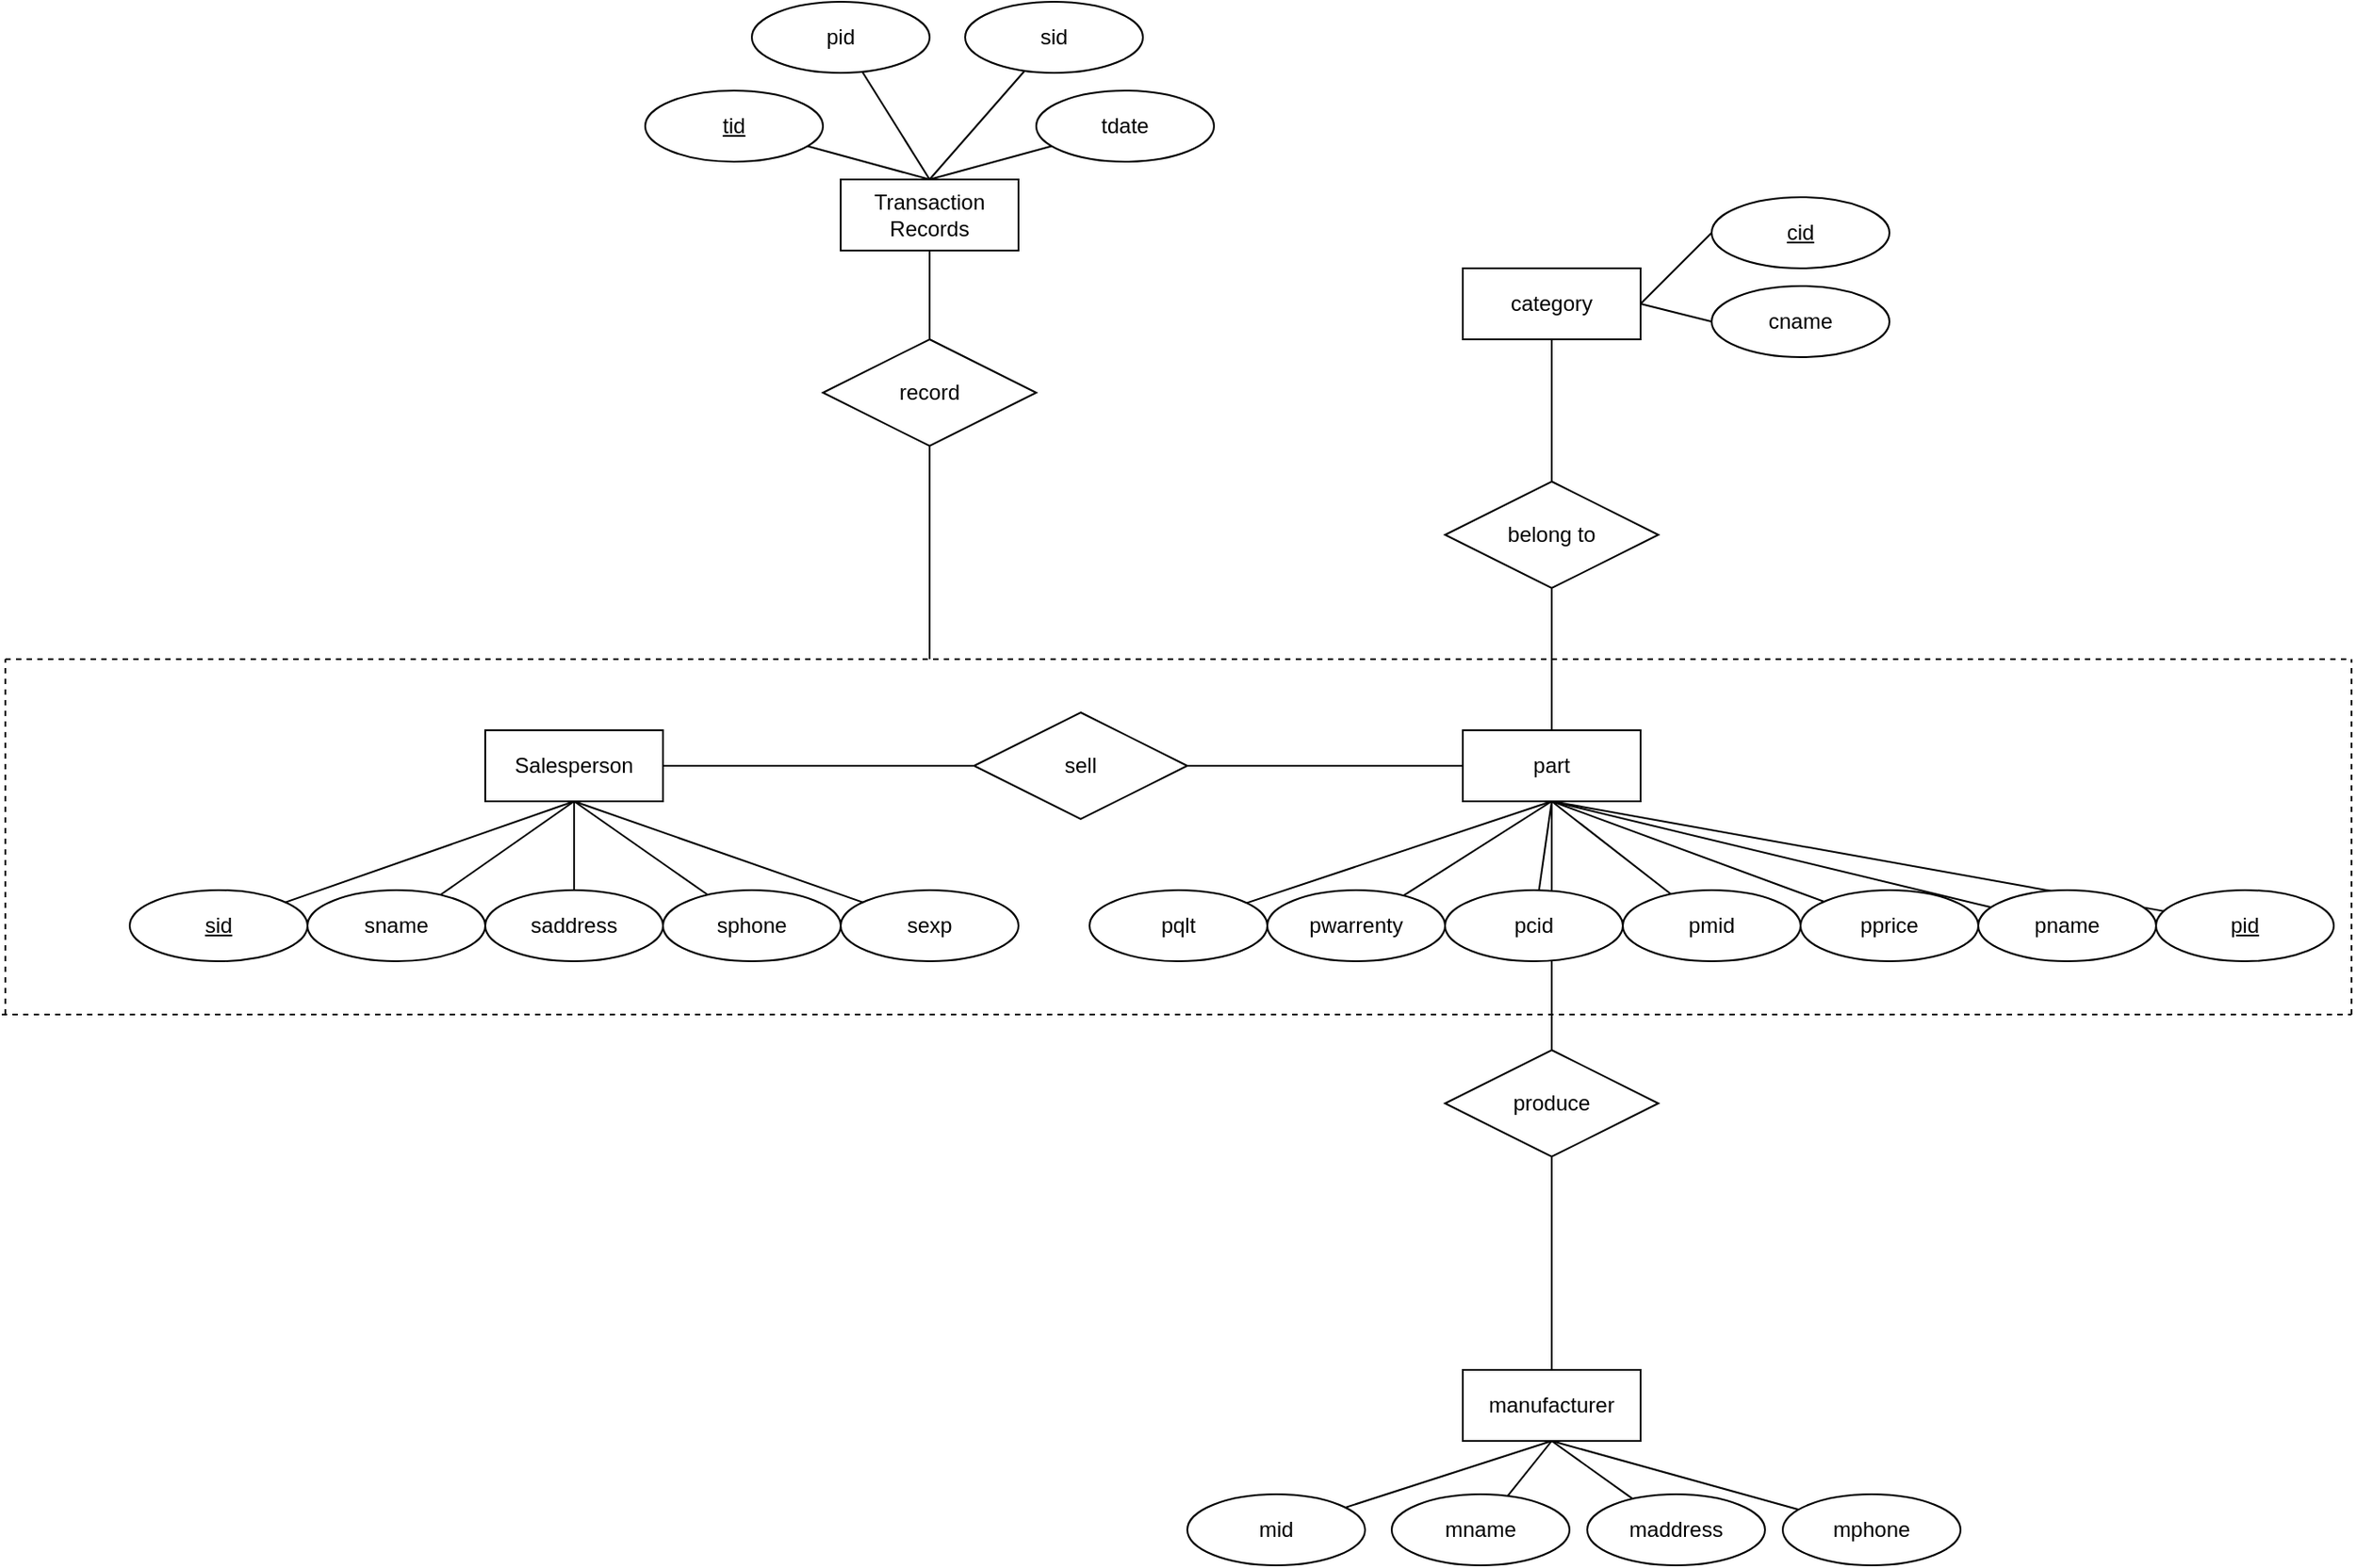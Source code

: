 <mxfile version="20.5.1" type="github">
  <diagram id="PAe3UoUXBNtSbx9W9z1V" name="Page-1">
    <mxGraphModel dx="1632" dy="1568" grid="1" gridSize="10" guides="1" tooltips="1" connect="1" arrows="1" fold="1" page="1" pageScale="1" pageWidth="850" pageHeight="1100" math="0" shadow="0">
      <root>
        <mxCell id="0" />
        <mxCell id="1" parent="0" />
        <mxCell id="-Ta_05bqoG0xjYSXqe8Y-103" style="edgeStyle=none;rounded=0;orthogonalLoop=1;jettySize=auto;html=1;endArrow=none;endFill=0;" edge="1" parent="1" source="-Ta_05bqoG0xjYSXqe8Y-16" target="-Ta_05bqoG0xjYSXqe8Y-47">
          <mxGeometry relative="1" as="geometry" />
        </mxCell>
        <mxCell id="-Ta_05bqoG0xjYSXqe8Y-16" value="Transaction Records" style="whiteSpace=wrap;html=1;align=center;" vertex="1" parent="1">
          <mxGeometry x="350" y="50" width="100" height="40" as="geometry" />
        </mxCell>
        <mxCell id="-Ta_05bqoG0xjYSXqe8Y-22" style="edgeStyle=none;rounded=0;orthogonalLoop=1;jettySize=auto;html=1;entryX=0.5;entryY=0;entryDx=0;entryDy=0;endArrow=none;endFill=0;" edge="1" parent="1" source="-Ta_05bqoG0xjYSXqe8Y-17" target="-Ta_05bqoG0xjYSXqe8Y-16">
          <mxGeometry relative="1" as="geometry" />
        </mxCell>
        <mxCell id="-Ta_05bqoG0xjYSXqe8Y-17" value="&lt;u&gt;tid&lt;/u&gt;" style="ellipse;whiteSpace=wrap;html=1;align=center;" vertex="1" parent="1">
          <mxGeometry x="240" width="100" height="40" as="geometry" />
        </mxCell>
        <mxCell id="-Ta_05bqoG0xjYSXqe8Y-29" style="edgeStyle=none;rounded=0;orthogonalLoop=1;jettySize=auto;html=1;entryX=0.5;entryY=0;entryDx=0;entryDy=0;endArrow=none;endFill=0;" edge="1" parent="1" source="-Ta_05bqoG0xjYSXqe8Y-18" target="-Ta_05bqoG0xjYSXqe8Y-16">
          <mxGeometry relative="1" as="geometry" />
        </mxCell>
        <mxCell id="-Ta_05bqoG0xjYSXqe8Y-18" value="pid" style="ellipse;whiteSpace=wrap;html=1;align=center;" vertex="1" parent="1">
          <mxGeometry x="300" y="-50" width="100" height="40" as="geometry" />
        </mxCell>
        <mxCell id="-Ta_05bqoG0xjYSXqe8Y-31" style="edgeStyle=none;rounded=0;orthogonalLoop=1;jettySize=auto;html=1;endArrow=none;endFill=0;entryX=0.5;entryY=0;entryDx=0;entryDy=0;" edge="1" parent="1" source="-Ta_05bqoG0xjYSXqe8Y-19" target="-Ta_05bqoG0xjYSXqe8Y-16">
          <mxGeometry relative="1" as="geometry">
            <mxPoint x="416.518" y="31.123" as="targetPoint" />
          </mxGeometry>
        </mxCell>
        <mxCell id="-Ta_05bqoG0xjYSXqe8Y-19" value="sid" style="ellipse;whiteSpace=wrap;html=1;align=center;" vertex="1" parent="1">
          <mxGeometry x="420" y="-50" width="100" height="40" as="geometry" />
        </mxCell>
        <mxCell id="-Ta_05bqoG0xjYSXqe8Y-32" style="edgeStyle=none;rounded=0;orthogonalLoop=1;jettySize=auto;html=1;endArrow=none;endFill=0;" edge="1" parent="1" source="-Ta_05bqoG0xjYSXqe8Y-21">
          <mxGeometry relative="1" as="geometry">
            <mxPoint x="400" y="50" as="targetPoint" />
          </mxGeometry>
        </mxCell>
        <mxCell id="-Ta_05bqoG0xjYSXqe8Y-21" value="tdate" style="ellipse;whiteSpace=wrap;html=1;align=center;" vertex="1" parent="1">
          <mxGeometry x="460" width="100" height="40" as="geometry" />
        </mxCell>
        <mxCell id="-Ta_05bqoG0xjYSXqe8Y-34" value="" style="endArrow=none;dashed=1;html=1;rounded=0;" edge="1" parent="1">
          <mxGeometry width="50" height="50" relative="1" as="geometry">
            <mxPoint x="-120" y="320" as="sourcePoint" />
            <mxPoint x="1200" y="320" as="targetPoint" />
          </mxGeometry>
        </mxCell>
        <mxCell id="-Ta_05bqoG0xjYSXqe8Y-109" style="edgeStyle=none;rounded=0;orthogonalLoop=1;jettySize=auto;html=1;entryX=0;entryY=0.5;entryDx=0;entryDy=0;endArrow=none;endFill=0;" edge="1" parent="1" source="-Ta_05bqoG0xjYSXqe8Y-35" target="-Ta_05bqoG0xjYSXqe8Y-46">
          <mxGeometry relative="1" as="geometry" />
        </mxCell>
        <mxCell id="-Ta_05bqoG0xjYSXqe8Y-35" value="Salesperson" style="whiteSpace=wrap;html=1;align=center;" vertex="1" parent="1">
          <mxGeometry x="150" y="360" width="100" height="40" as="geometry" />
        </mxCell>
        <mxCell id="-Ta_05bqoG0xjYSXqe8Y-41" style="edgeStyle=none;rounded=0;orthogonalLoop=1;jettySize=auto;html=1;endArrow=none;endFill=0;" edge="1" parent="1" source="-Ta_05bqoG0xjYSXqe8Y-36">
          <mxGeometry relative="1" as="geometry">
            <mxPoint x="200" y="400" as="targetPoint" />
          </mxGeometry>
        </mxCell>
        <mxCell id="-Ta_05bqoG0xjYSXqe8Y-36" value="&lt;u&gt;sid&lt;/u&gt;" style="ellipse;whiteSpace=wrap;html=1;align=center;" vertex="1" parent="1">
          <mxGeometry x="-50" y="450" width="100" height="40" as="geometry" />
        </mxCell>
        <mxCell id="-Ta_05bqoG0xjYSXqe8Y-42" style="edgeStyle=none;rounded=0;orthogonalLoop=1;jettySize=auto;html=1;endArrow=none;endFill=0;entryX=0.5;entryY=1;entryDx=0;entryDy=0;" edge="1" parent="1" source="-Ta_05bqoG0xjYSXqe8Y-37" target="-Ta_05bqoG0xjYSXqe8Y-35">
          <mxGeometry relative="1" as="geometry" />
        </mxCell>
        <mxCell id="-Ta_05bqoG0xjYSXqe8Y-37" value="sname" style="ellipse;whiteSpace=wrap;html=1;align=center;" vertex="1" parent="1">
          <mxGeometry x="50" y="450" width="100" height="40" as="geometry" />
        </mxCell>
        <mxCell id="-Ta_05bqoG0xjYSXqe8Y-43" style="edgeStyle=none;rounded=0;orthogonalLoop=1;jettySize=auto;html=1;entryX=0.5;entryY=1;entryDx=0;entryDy=0;endArrow=none;endFill=0;" edge="1" parent="1" source="-Ta_05bqoG0xjYSXqe8Y-38" target="-Ta_05bqoG0xjYSXqe8Y-35">
          <mxGeometry relative="1" as="geometry" />
        </mxCell>
        <mxCell id="-Ta_05bqoG0xjYSXqe8Y-38" value="saddress" style="ellipse;whiteSpace=wrap;html=1;align=center;" vertex="1" parent="1">
          <mxGeometry x="150" y="450" width="100" height="40" as="geometry" />
        </mxCell>
        <mxCell id="-Ta_05bqoG0xjYSXqe8Y-44" style="edgeStyle=none;rounded=0;orthogonalLoop=1;jettySize=auto;html=1;entryX=0.5;entryY=1;entryDx=0;entryDy=0;endArrow=none;endFill=0;" edge="1" parent="1" source="-Ta_05bqoG0xjYSXqe8Y-39" target="-Ta_05bqoG0xjYSXqe8Y-35">
          <mxGeometry relative="1" as="geometry" />
        </mxCell>
        <mxCell id="-Ta_05bqoG0xjYSXqe8Y-39" value="sphone" style="ellipse;whiteSpace=wrap;html=1;align=center;" vertex="1" parent="1">
          <mxGeometry x="250" y="450" width="100" height="40" as="geometry" />
        </mxCell>
        <mxCell id="-Ta_05bqoG0xjYSXqe8Y-45" style="edgeStyle=none;rounded=0;orthogonalLoop=1;jettySize=auto;html=1;entryX=0.5;entryY=1;entryDx=0;entryDy=0;endArrow=none;endFill=0;" edge="1" parent="1" source="-Ta_05bqoG0xjYSXqe8Y-40" target="-Ta_05bqoG0xjYSXqe8Y-35">
          <mxGeometry relative="1" as="geometry" />
        </mxCell>
        <mxCell id="-Ta_05bqoG0xjYSXqe8Y-40" value="sexp" style="ellipse;whiteSpace=wrap;html=1;align=center;" vertex="1" parent="1">
          <mxGeometry x="350" y="450" width="100" height="40" as="geometry" />
        </mxCell>
        <mxCell id="-Ta_05bqoG0xjYSXqe8Y-108" style="edgeStyle=none;rounded=0;orthogonalLoop=1;jettySize=auto;html=1;entryX=0;entryY=0.5;entryDx=0;entryDy=0;endArrow=none;endFill=0;" edge="1" parent="1" source="-Ta_05bqoG0xjYSXqe8Y-46" target="-Ta_05bqoG0xjYSXqe8Y-48">
          <mxGeometry relative="1" as="geometry" />
        </mxCell>
        <mxCell id="-Ta_05bqoG0xjYSXqe8Y-46" value="sell" style="shape=rhombus;perimeter=rhombusPerimeter;whiteSpace=wrap;html=1;align=center;" vertex="1" parent="1">
          <mxGeometry x="425" y="350" width="120" height="60" as="geometry" />
        </mxCell>
        <mxCell id="-Ta_05bqoG0xjYSXqe8Y-105" style="edgeStyle=none;rounded=0;orthogonalLoop=1;jettySize=auto;html=1;endArrow=none;endFill=0;" edge="1" parent="1" source="-Ta_05bqoG0xjYSXqe8Y-47">
          <mxGeometry relative="1" as="geometry">
            <mxPoint x="400" y="320" as="targetPoint" />
          </mxGeometry>
        </mxCell>
        <mxCell id="-Ta_05bqoG0xjYSXqe8Y-47" value="record" style="shape=rhombus;perimeter=rhombusPerimeter;whiteSpace=wrap;html=1;align=center;" vertex="1" parent="1">
          <mxGeometry x="340" y="140" width="120" height="60" as="geometry" />
        </mxCell>
        <mxCell id="-Ta_05bqoG0xjYSXqe8Y-110" style="edgeStyle=none;rounded=0;orthogonalLoop=1;jettySize=auto;html=1;entryX=0.5;entryY=0;entryDx=0;entryDy=0;endArrow=none;endFill=0;" edge="1" parent="1" source="-Ta_05bqoG0xjYSXqe8Y-48" target="-Ta_05bqoG0xjYSXqe8Y-80">
          <mxGeometry relative="1" as="geometry" />
        </mxCell>
        <mxCell id="-Ta_05bqoG0xjYSXqe8Y-48" value="part" style="whiteSpace=wrap;html=1;align=center;" vertex="1" parent="1">
          <mxGeometry x="700" y="360" width="100" height="40" as="geometry" />
        </mxCell>
        <mxCell id="-Ta_05bqoG0xjYSXqe8Y-61" style="edgeStyle=none;rounded=0;orthogonalLoop=1;jettySize=auto;html=1;entryX=0.5;entryY=1;entryDx=0;entryDy=0;endArrow=none;endFill=0;" edge="1" parent="1" source="-Ta_05bqoG0xjYSXqe8Y-49" target="-Ta_05bqoG0xjYSXqe8Y-48">
          <mxGeometry relative="1" as="geometry" />
        </mxCell>
        <mxCell id="-Ta_05bqoG0xjYSXqe8Y-49" value="&lt;u&gt;pid&lt;/u&gt;" style="ellipse;whiteSpace=wrap;html=1;align=center;" vertex="1" parent="1">
          <mxGeometry x="1090" y="450" width="100" height="40" as="geometry" />
        </mxCell>
        <mxCell id="-Ta_05bqoG0xjYSXqe8Y-62" style="edgeStyle=none;rounded=0;orthogonalLoop=1;jettySize=auto;html=1;entryX=0.5;entryY=1;entryDx=0;entryDy=0;endArrow=none;endFill=0;" edge="1" parent="1" source="-Ta_05bqoG0xjYSXqe8Y-50" target="-Ta_05bqoG0xjYSXqe8Y-48">
          <mxGeometry relative="1" as="geometry" />
        </mxCell>
        <mxCell id="-Ta_05bqoG0xjYSXqe8Y-50" value="pname" style="ellipse;whiteSpace=wrap;html=1;align=center;" vertex="1" parent="1">
          <mxGeometry x="990" y="450" width="100" height="40" as="geometry" />
        </mxCell>
        <mxCell id="-Ta_05bqoG0xjYSXqe8Y-65" style="edgeStyle=none;rounded=0;orthogonalLoop=1;jettySize=auto;html=1;endArrow=none;endFill=0;" edge="1" parent="1" source="-Ta_05bqoG0xjYSXqe8Y-51">
          <mxGeometry relative="1" as="geometry">
            <mxPoint x="750" y="400" as="targetPoint" />
          </mxGeometry>
        </mxCell>
        <mxCell id="-Ta_05bqoG0xjYSXqe8Y-51" value="pprice" style="ellipse;whiteSpace=wrap;html=1;align=center;" vertex="1" parent="1">
          <mxGeometry x="890" y="450" width="100" height="40" as="geometry" />
        </mxCell>
        <mxCell id="-Ta_05bqoG0xjYSXqe8Y-66" style="edgeStyle=none;rounded=0;orthogonalLoop=1;jettySize=auto;html=1;entryX=0.5;entryY=1;entryDx=0;entryDy=0;endArrow=none;endFill=0;" edge="1" parent="1" source="-Ta_05bqoG0xjYSXqe8Y-52" target="-Ta_05bqoG0xjYSXqe8Y-48">
          <mxGeometry relative="1" as="geometry" />
        </mxCell>
        <mxCell id="-Ta_05bqoG0xjYSXqe8Y-52" value="pmid" style="ellipse;whiteSpace=wrap;html=1;align=center;" vertex="1" parent="1">
          <mxGeometry x="790" y="450" width="100" height="40" as="geometry" />
        </mxCell>
        <mxCell id="-Ta_05bqoG0xjYSXqe8Y-71" style="edgeStyle=none;rounded=0;orthogonalLoop=1;jettySize=auto;html=1;endArrow=none;endFill=0;entryX=0.5;entryY=1;entryDx=0;entryDy=0;" edge="1" parent="1" source="-Ta_05bqoG0xjYSXqe8Y-55" target="-Ta_05bqoG0xjYSXqe8Y-48">
          <mxGeometry relative="1" as="geometry">
            <mxPoint x="811.669" y="399.448" as="targetPoint" />
          </mxGeometry>
        </mxCell>
        <mxCell id="-Ta_05bqoG0xjYSXqe8Y-55" value="pqlt" style="ellipse;whiteSpace=wrap;html=1;align=center;" vertex="1" parent="1">
          <mxGeometry x="490" y="450" width="100" height="40" as="geometry" />
        </mxCell>
        <mxCell id="-Ta_05bqoG0xjYSXqe8Y-95" style="edgeStyle=none;rounded=0;orthogonalLoop=1;jettySize=auto;html=1;entryX=0.5;entryY=1;entryDx=0;entryDy=0;endArrow=none;endFill=0;" edge="1" parent="1" source="-Ta_05bqoG0xjYSXqe8Y-72" target="-Ta_05bqoG0xjYSXqe8Y-48">
          <mxGeometry relative="1" as="geometry" />
        </mxCell>
        <mxCell id="-Ta_05bqoG0xjYSXqe8Y-72" value="pwarrenty" style="ellipse;whiteSpace=wrap;html=1;align=center;" vertex="1" parent="1">
          <mxGeometry x="590" y="450" width="100" height="40" as="geometry" />
        </mxCell>
        <mxCell id="-Ta_05bqoG0xjYSXqe8Y-97" style="edgeStyle=none;rounded=0;orthogonalLoop=1;jettySize=auto;html=1;endArrow=none;endFill=0;entryX=0.5;entryY=1;entryDx=0;entryDy=0;" edge="1" parent="1" source="-Ta_05bqoG0xjYSXqe8Y-73" target="-Ta_05bqoG0xjYSXqe8Y-48">
          <mxGeometry relative="1" as="geometry">
            <mxPoint x="747.148" y="419.967" as="targetPoint" />
          </mxGeometry>
        </mxCell>
        <mxCell id="-Ta_05bqoG0xjYSXqe8Y-73" value="pcid" style="ellipse;whiteSpace=wrap;html=1;align=center;" vertex="1" parent="1">
          <mxGeometry x="690" y="450" width="100" height="40" as="geometry" />
        </mxCell>
        <mxCell id="-Ta_05bqoG0xjYSXqe8Y-107" style="edgeStyle=none;rounded=0;orthogonalLoop=1;jettySize=auto;html=1;entryX=0.5;entryY=0;entryDx=0;entryDy=0;endArrow=none;endFill=0;" edge="1" parent="1" source="-Ta_05bqoG0xjYSXqe8Y-74" target="-Ta_05bqoG0xjYSXqe8Y-48">
          <mxGeometry relative="1" as="geometry" />
        </mxCell>
        <mxCell id="-Ta_05bqoG0xjYSXqe8Y-74" value="belong to" style="shape=rhombus;perimeter=rhombusPerimeter;whiteSpace=wrap;html=1;align=center;" vertex="1" parent="1">
          <mxGeometry x="690" y="220" width="120" height="60" as="geometry" />
        </mxCell>
        <mxCell id="-Ta_05bqoG0xjYSXqe8Y-78" style="edgeStyle=none;rounded=0;orthogonalLoop=1;jettySize=auto;html=1;entryX=0;entryY=0.5;entryDx=0;entryDy=0;endArrow=none;endFill=0;exitX=1;exitY=0.5;exitDx=0;exitDy=0;" edge="1" parent="1" source="-Ta_05bqoG0xjYSXqe8Y-75" target="-Ta_05bqoG0xjYSXqe8Y-76">
          <mxGeometry relative="1" as="geometry" />
        </mxCell>
        <mxCell id="-Ta_05bqoG0xjYSXqe8Y-79" style="edgeStyle=none;rounded=0;orthogonalLoop=1;jettySize=auto;html=1;entryX=0;entryY=0.5;entryDx=0;entryDy=0;endArrow=none;endFill=0;exitX=1;exitY=0.5;exitDx=0;exitDy=0;" edge="1" parent="1" source="-Ta_05bqoG0xjYSXqe8Y-75" target="-Ta_05bqoG0xjYSXqe8Y-77">
          <mxGeometry relative="1" as="geometry" />
        </mxCell>
        <mxCell id="-Ta_05bqoG0xjYSXqe8Y-106" style="edgeStyle=none;rounded=0;orthogonalLoop=1;jettySize=auto;html=1;entryX=0.5;entryY=0;entryDx=0;entryDy=0;endArrow=none;endFill=0;" edge="1" parent="1" source="-Ta_05bqoG0xjYSXqe8Y-75" target="-Ta_05bqoG0xjYSXqe8Y-74">
          <mxGeometry relative="1" as="geometry" />
        </mxCell>
        <mxCell id="-Ta_05bqoG0xjYSXqe8Y-75" value="category" style="whiteSpace=wrap;html=1;align=center;" vertex="1" parent="1">
          <mxGeometry x="700" y="100" width="100" height="40" as="geometry" />
        </mxCell>
        <mxCell id="-Ta_05bqoG0xjYSXqe8Y-76" value="cid" style="ellipse;whiteSpace=wrap;html=1;align=center;fontStyle=4;" vertex="1" parent="1">
          <mxGeometry x="840" y="60" width="100" height="40" as="geometry" />
        </mxCell>
        <mxCell id="-Ta_05bqoG0xjYSXqe8Y-77" value="cname" style="ellipse;whiteSpace=wrap;html=1;align=center;" vertex="1" parent="1">
          <mxGeometry x="840" y="110" width="100" height="40" as="geometry" />
        </mxCell>
        <mxCell id="-Ta_05bqoG0xjYSXqe8Y-111" style="edgeStyle=none;rounded=0;orthogonalLoop=1;jettySize=auto;html=1;entryX=0.5;entryY=0;entryDx=0;entryDy=0;endArrow=none;endFill=0;" edge="1" parent="1" source="-Ta_05bqoG0xjYSXqe8Y-80" target="-Ta_05bqoG0xjYSXqe8Y-82">
          <mxGeometry relative="1" as="geometry" />
        </mxCell>
        <mxCell id="-Ta_05bqoG0xjYSXqe8Y-80" value="produce" style="shape=rhombus;perimeter=rhombusPerimeter;whiteSpace=wrap;html=1;align=center;" vertex="1" parent="1">
          <mxGeometry x="690" y="540" width="120" height="60" as="geometry" />
        </mxCell>
        <mxCell id="-Ta_05bqoG0xjYSXqe8Y-82" value="manufacturer" style="whiteSpace=wrap;html=1;align=center;" vertex="1" parent="1">
          <mxGeometry x="700" y="720" width="100" height="40" as="geometry" />
        </mxCell>
        <mxCell id="-Ta_05bqoG0xjYSXqe8Y-87" style="edgeStyle=none;rounded=0;orthogonalLoop=1;jettySize=auto;html=1;entryX=0.5;entryY=1;entryDx=0;entryDy=0;endArrow=none;endFill=0;" edge="1" parent="1" source="-Ta_05bqoG0xjYSXqe8Y-83" target="-Ta_05bqoG0xjYSXqe8Y-82">
          <mxGeometry relative="1" as="geometry" />
        </mxCell>
        <mxCell id="-Ta_05bqoG0xjYSXqe8Y-83" value="mid" style="ellipse;whiteSpace=wrap;html=1;align=center;" vertex="1" parent="1">
          <mxGeometry x="545" y="790" width="100" height="40" as="geometry" />
        </mxCell>
        <mxCell id="-Ta_05bqoG0xjYSXqe8Y-88" style="edgeStyle=none;rounded=0;orthogonalLoop=1;jettySize=auto;html=1;entryX=0.5;entryY=1;entryDx=0;entryDy=0;endArrow=none;endFill=0;" edge="1" parent="1" source="-Ta_05bqoG0xjYSXqe8Y-84" target="-Ta_05bqoG0xjYSXqe8Y-82">
          <mxGeometry relative="1" as="geometry" />
        </mxCell>
        <mxCell id="-Ta_05bqoG0xjYSXqe8Y-84" value="mname" style="ellipse;whiteSpace=wrap;html=1;align=center;" vertex="1" parent="1">
          <mxGeometry x="660" y="790" width="100" height="40" as="geometry" />
        </mxCell>
        <mxCell id="-Ta_05bqoG0xjYSXqe8Y-89" style="edgeStyle=none;rounded=0;orthogonalLoop=1;jettySize=auto;html=1;entryX=0.5;entryY=1;entryDx=0;entryDy=0;endArrow=none;endFill=0;" edge="1" parent="1" source="-Ta_05bqoG0xjYSXqe8Y-85" target="-Ta_05bqoG0xjYSXqe8Y-82">
          <mxGeometry relative="1" as="geometry" />
        </mxCell>
        <mxCell id="-Ta_05bqoG0xjYSXqe8Y-85" value="maddress" style="ellipse;whiteSpace=wrap;html=1;align=center;" vertex="1" parent="1">
          <mxGeometry x="770" y="790" width="100" height="40" as="geometry" />
        </mxCell>
        <mxCell id="-Ta_05bqoG0xjYSXqe8Y-92" style="edgeStyle=none;rounded=0;orthogonalLoop=1;jettySize=auto;html=1;entryX=0.5;entryY=1;entryDx=0;entryDy=0;endArrow=none;endFill=0;" edge="1" parent="1" source="-Ta_05bqoG0xjYSXqe8Y-86" target="-Ta_05bqoG0xjYSXqe8Y-82">
          <mxGeometry relative="1" as="geometry" />
        </mxCell>
        <mxCell id="-Ta_05bqoG0xjYSXqe8Y-86" value="mphone" style="ellipse;whiteSpace=wrap;html=1;align=center;" vertex="1" parent="1">
          <mxGeometry x="880" y="790" width="100" height="40" as="geometry" />
        </mxCell>
        <mxCell id="-Ta_05bqoG0xjYSXqe8Y-100" value="" style="endArrow=none;dashed=1;html=1;rounded=0;" edge="1" parent="1">
          <mxGeometry width="50" height="50" relative="1" as="geometry">
            <mxPoint x="1200" y="520" as="sourcePoint" />
            <mxPoint x="1200" y="320" as="targetPoint" />
          </mxGeometry>
        </mxCell>
        <mxCell id="-Ta_05bqoG0xjYSXqe8Y-101" value="" style="endArrow=none;dashed=1;html=1;rounded=0;" edge="1" parent="1">
          <mxGeometry width="50" height="50" relative="1" as="geometry">
            <mxPoint x="-122" y="520" as="sourcePoint" />
            <mxPoint x="1200" y="520" as="targetPoint" />
          </mxGeometry>
        </mxCell>
        <mxCell id="-Ta_05bqoG0xjYSXqe8Y-102" value="" style="endArrow=none;dashed=1;html=1;rounded=0;" edge="1" parent="1">
          <mxGeometry width="50" height="50" relative="1" as="geometry">
            <mxPoint x="-120" y="520" as="sourcePoint" />
            <mxPoint x="-120" y="320" as="targetPoint" />
          </mxGeometry>
        </mxCell>
      </root>
    </mxGraphModel>
  </diagram>
</mxfile>
